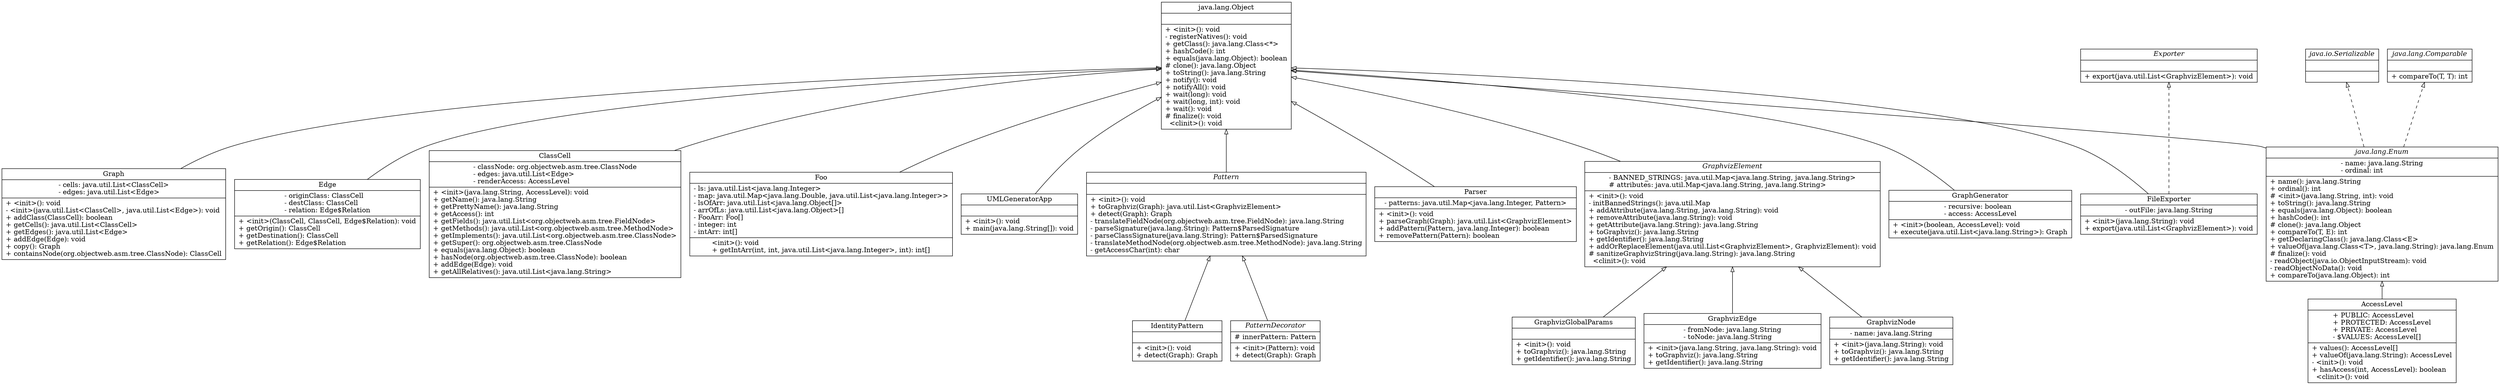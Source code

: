 digraph uml {
rankdir = BT;
"Foo" [
	shape = "record",
	label = <{Foo|- ls: java.util.List&lt;java.lang.Integer&gt;<br align="left"/>- map: java.util.Map&lt;java.lang.Double, java.util.List&lt;java.lang.Integer&gt;&gt;<br align="left"/>- lsOfArr: java.util.List&lt;java.lang.Object[]&gt;<br align="left"/>- arrOfLs: java.util.List&lt;java.lang.Object&gt;[]<br align="left"/>- FooArr: Foo[]<br align="left"/>- integer: int<br align="left"/>- intArr: int[]<br align="left"/>|  &lt;init&gt;(): void<br align="left"/>+ getIntArr(int, int, java.util.List&lt;java.lang.Integer&gt;, int): int[]<br align="left"/>}>
];
"java.lang.Object" [
	shape = "record",
	label = <{java.lang.Object||+ &lt;init&gt;(): void<br align="left"/>- registerNatives(): void<br align="left"/>+ getClass(): java.lang.Class&lt;*&gt;<br align="left"/>+ hashCode(): int<br align="left"/>+ equals(java.lang.Object): boolean<br align="left"/># clone(): java.lang.Object<br align="left"/>+ toString(): java.lang.String<br align="left"/>+ notify(): void<br align="left"/>+ notifyAll(): void<br align="left"/>+ wait(long): void<br align="left"/>+ wait(long, int): void<br align="left"/>+ wait(): void<br align="left"/># finalize(): void<br align="left"/>  &lt;clinit&gt;(): void<br align="left"/>}>
];
"UMLGeneratorApp" [
	shape = "record",
	label = <{UMLGeneratorApp||+ &lt;init&gt;(): void<br align="left"/>+ main(java.lang.String[]): void<br align="left"/>}>
];
"PatternDecorator" [
	shape = "record",
	label = <{<I>PatternDecorator</I>|# innerPattern: Pattern<br align="left"/>|+ &lt;init&gt;(Pattern): void<br align="left"/>+ detect(Graph): Graph<br align="left"/>}>
];
"Pattern" [
	shape = "record",
	label = <{<I>Pattern</I>||+ &lt;init&gt;(): void<br align="left"/>+ toGraphviz(Graph): java.util.List&lt;GraphvizElement&gt;<br align="left"/>+ detect(Graph): Graph<br align="left"/>- translateFieldNode(org.objectweb.asm.tree.FieldNode): java.lang.String<br align="left"/>- parseSignature(java.lang.String): Pattern$ParsedSignature<br align="left"/>- parseClassSignature(java.lang.String): Pattern$ParsedSignature<br align="left"/>- translateMethodNode(org.objectweb.asm.tree.MethodNode): java.lang.String<br align="left"/>- getAccessChar(int): char<br align="left"/>}>
];
"Parser" [
	shape = "record",
	label = <{Parser|- patterns: java.util.Map&lt;java.lang.Integer, Pattern&gt;<br align="left"/>|+ &lt;init&gt;(): void<br align="left"/>+ parseGraph(Graph): java.util.List&lt;GraphvizElement&gt;<br align="left"/>+ addPattern(Pattern, java.lang.Integer): boolean<br align="left"/>+ removePattern(Pattern): boolean<br align="left"/>}>
];
"IdentityPattern" [
	shape = "record",
	label = <{IdentityPattern||+ &lt;init&gt;(): void<br align="left"/>+ detect(Graph): Graph<br align="left"/>}>
];
"GraphvizNode" [
	shape = "record",
	label = <{GraphvizNode|- name: java.lang.String<br align="left"/>|+ &lt;init&gt;(java.lang.String): void<br align="left"/>+ toGraphviz(): java.lang.String<br align="left"/>+ getIdentifier(): java.lang.String<br align="left"/>}>
];
"GraphvizElement" [
	shape = "record",
	label = <{<I>GraphvizElement</I>|- BANNED_STRINGS: java.util.Map&lt;java.lang.String, java.lang.String&gt;<br align="left"/># attributes: java.util.Map&lt;java.lang.String, java.lang.String&gt;<br align="left"/>|+ &lt;init&gt;(): void<br align="left"/>- initBannedStrings(): java.util.Map<br align="left"/>+ addAttribute(java.lang.String, java.lang.String): void<br align="left"/>+ removeAttribute(java.lang.String): void<br align="left"/>+ getAttribute(java.lang.String): java.lang.String<br align="left"/>+ toGraphviz(): java.lang.String<br align="left"/>+ getIdentifier(): java.lang.String<br align="left"/>+ addOrReplaceElement(java.util.List&lt;GraphvizElement&gt;, GraphvizElement): void<br align="left"/># sanitizeGraphvizString(java.lang.String): java.lang.String<br align="left"/>  &lt;clinit&gt;(): void<br align="left"/>}>
];
"GraphvizGlobalParams" [
	shape = "record",
	label = <{GraphvizGlobalParams||+ &lt;init&gt;(): void<br align="left"/>+ toGraphviz(): java.lang.String<br align="left"/>+ getIdentifier(): java.lang.String<br align="left"/>}>
];
"GraphvizEdge" [
	shape = "record",
	label = <{GraphvizEdge|- fromNode: java.lang.String<br align="left"/>- toNode: java.lang.String<br align="left"/>|+ &lt;init&gt;(java.lang.String, java.lang.String): void<br align="left"/>+ toGraphviz(): java.lang.String<br align="left"/>+ getIdentifier(): java.lang.String<br align="left"/>}>
];
"GraphGenerator" [
	shape = "record",
	label = <{GraphGenerator|- recursive: boolean<br align="left"/>- access: AccessLevel<br align="left"/>|+ &lt;init&gt;(boolean, AccessLevel): void<br align="left"/>+ execute(java.util.List&lt;java.lang.String&gt;): Graph<br align="left"/>}>
];
"Graph" [
	shape = "record",
	label = <{Graph|- cells: java.util.List&lt;ClassCell&gt;<br align="left"/>- edges: java.util.List&lt;Edge&gt;<br align="left"/>|+ &lt;init&gt;(): void<br align="left"/>- &lt;init&gt;(java.util.List&lt;ClassCell&gt;, java.util.List&lt;Edge&gt;): void<br align="left"/>+ addClass(ClassCell): boolean<br align="left"/>+ getCells(): java.util.List&lt;ClassCell&gt;<br align="left"/>+ getEdges(): java.util.List&lt;Edge&gt;<br align="left"/>+ addEdge(Edge): void<br align="left"/>+ copy(): Graph<br align="left"/>+ containsNode(org.objectweb.asm.tree.ClassNode): ClassCell<br align="left"/>}>
];
"FileExporter" [
	shape = "record",
	label = <{FileExporter|- outFile: java.lang.String<br align="left"/>|+ &lt;init&gt;(java.lang.String): void<br align="left"/>+ export(java.util.List&lt;GraphvizElement&gt;): void<br align="left"/>}>
];
"Exporter" [
	shape = "record",
	label = <{<I>Exporter</I>||+ export(java.util.List&lt;GraphvizElement&gt;): void<br align="left"/>}>
];
"Edge" [
	shape = "record",
	label = <{Edge|- originClass: ClassCell<br align="left"/>- destClass: ClassCell<br align="left"/>- relation: Edge$Relation<br align="left"/>|+ &lt;init&gt;(ClassCell, ClassCell, Edge$Relation): void<br align="left"/>+ getOrigin(): ClassCell<br align="left"/>+ getDestination(): ClassCell<br align="left"/>+ getRelation(): Edge$Relation<br align="left"/>}>
];
"ClassCell" [
	shape = "record",
	label = <{ClassCell|- classNode: org.objectweb.asm.tree.ClassNode<br align="left"/>- edges: java.util.List&lt;Edge&gt;<br align="left"/>- renderAccess: AccessLevel<br align="left"/>|+ &lt;init&gt;(java.lang.String, AccessLevel): void<br align="left"/>+ getName(): java.lang.String<br align="left"/>+ getPrettyName(): java.lang.String<br align="left"/>+ getAccess(): int<br align="left"/>+ getFields(): java.util.List&lt;org.objectweb.asm.tree.FieldNode&gt;<br align="left"/>+ getMethods(): java.util.List&lt;org.objectweb.asm.tree.MethodNode&gt;<br align="left"/>+ getImplements(): java.util.List&lt;org.objectweb.asm.tree.ClassNode&gt;<br align="left"/>+ getSuper(): org.objectweb.asm.tree.ClassNode<br align="left"/>+ equals(java.lang.Object): boolean<br align="left"/>+ hasNode(org.objectweb.asm.tree.ClassNode): boolean<br align="left"/>+ addEdge(Edge): void<br align="left"/>+ getAllRelatives(): java.util.List&lt;java.lang.String&gt;<br align="left"/>}>
];
"AccessLevel" [
	shape = "record",
	label = <{AccessLevel|+ PUBLIC: AccessLevel<br align="left"/>+ PROTECTED: AccessLevel<br align="left"/>+ PRIVATE: AccessLevel<br align="left"/>- $VALUES: AccessLevel[]<br align="left"/>|+ values(): AccessLevel[]<br align="left"/>+ valueOf(java.lang.String): AccessLevel<br align="left"/>- &lt;init&gt;(): void<br align="left"/>+ hasAccess(int, AccessLevel): boolean<br align="left"/>  &lt;clinit&gt;(): void<br align="left"/>}>
];
"java.lang.Enum" [
	shape = "record",
	label = <{<I>java.lang.Enum</I>|- name: java.lang.String<br align="left"/>- ordinal: int<br align="left"/>|+ name(): java.lang.String<br align="left"/>+ ordinal(): int<br align="left"/># &lt;init&gt;(java.lang.String, int): void<br align="left"/>+ toString(): java.lang.String<br align="left"/>+ equals(java.lang.Object): boolean<br align="left"/>+ hashCode(): int<br align="left"/># clone(): java.lang.Object<br align="left"/>+ compareTo(T, E): int<br align="left"/>+ getDeclaringClass(): java.lang.Class&lt;E&gt;<br align="left"/>+ valueOf(java.lang.Class&lt;T&gt;, java.lang.String): java.lang.Enum<br align="left"/># finalize(): void<br align="left"/>- readObject(java.io.ObjectInputStream): void<br align="left"/>- readObjectNoData(): void<br align="left"/>+ compareTo(java.lang.Object): int<br align="left"/>}>
];
"java.io.Serializable" [
	shape = "record",
	label = <{<I>java.io.Serializable</I>||}>
];
"java.lang.Comparable" [
	shape = "record",
	label = <{<I>java.lang.Comparable</I>||+ compareTo(T, T): int<br align="left"/>}>
];
"Foo" -> "java.lang.Object"[
	arrowhead = "onormal"
];
"UMLGeneratorApp" -> "java.lang.Object"[
	arrowhead = "onormal"
];
"PatternDecorator" -> "Pattern"[
	arrowhead = "onormal"
];
"Pattern" -> "java.lang.Object"[
	arrowhead = "onormal"
];
"Parser" -> "java.lang.Object"[
	arrowhead = "onormal"
];
"IdentityPattern" -> "Pattern"[
	arrowhead = "onormal"
];
"GraphvizNode" -> "GraphvizElement"[
	arrowhead = "onormal"
];
"GraphvizElement" -> "java.lang.Object"[
	arrowhead = "onormal"
];
"GraphvizGlobalParams" -> "GraphvizElement"[
	arrowhead = "onormal"
];
"GraphvizEdge" -> "GraphvizElement"[
	arrowhead = "onormal"
];
"GraphGenerator" -> "java.lang.Object"[
	arrowhead = "onormal"
];
"Graph" -> "java.lang.Object"[
	arrowhead = "onormal"
];
"FileExporter" -> "Exporter"[
	style = "dashed",
	arrowhead = "onormal"
];
"FileExporter" -> "java.lang.Object"[
	arrowhead = "onormal"
];
"Edge" -> "java.lang.Object"[
	arrowhead = "onormal"
];
"ClassCell" -> "java.lang.Object"[
	arrowhead = "onormal"
];
"AccessLevel" -> "java.lang.Enum"[
	arrowhead = "onormal"
];
"java.lang.Enum" -> "java.lang.Comparable"[
	style = "dashed",
	arrowhead = "onormal"
];
"java.lang.Enum" -> "java.io.Serializable"[
	style = "dashed",
	arrowhead = "onormal"
];
"java.lang.Enum" -> "java.lang.Object"[
	arrowhead = "onormal"
];
}

